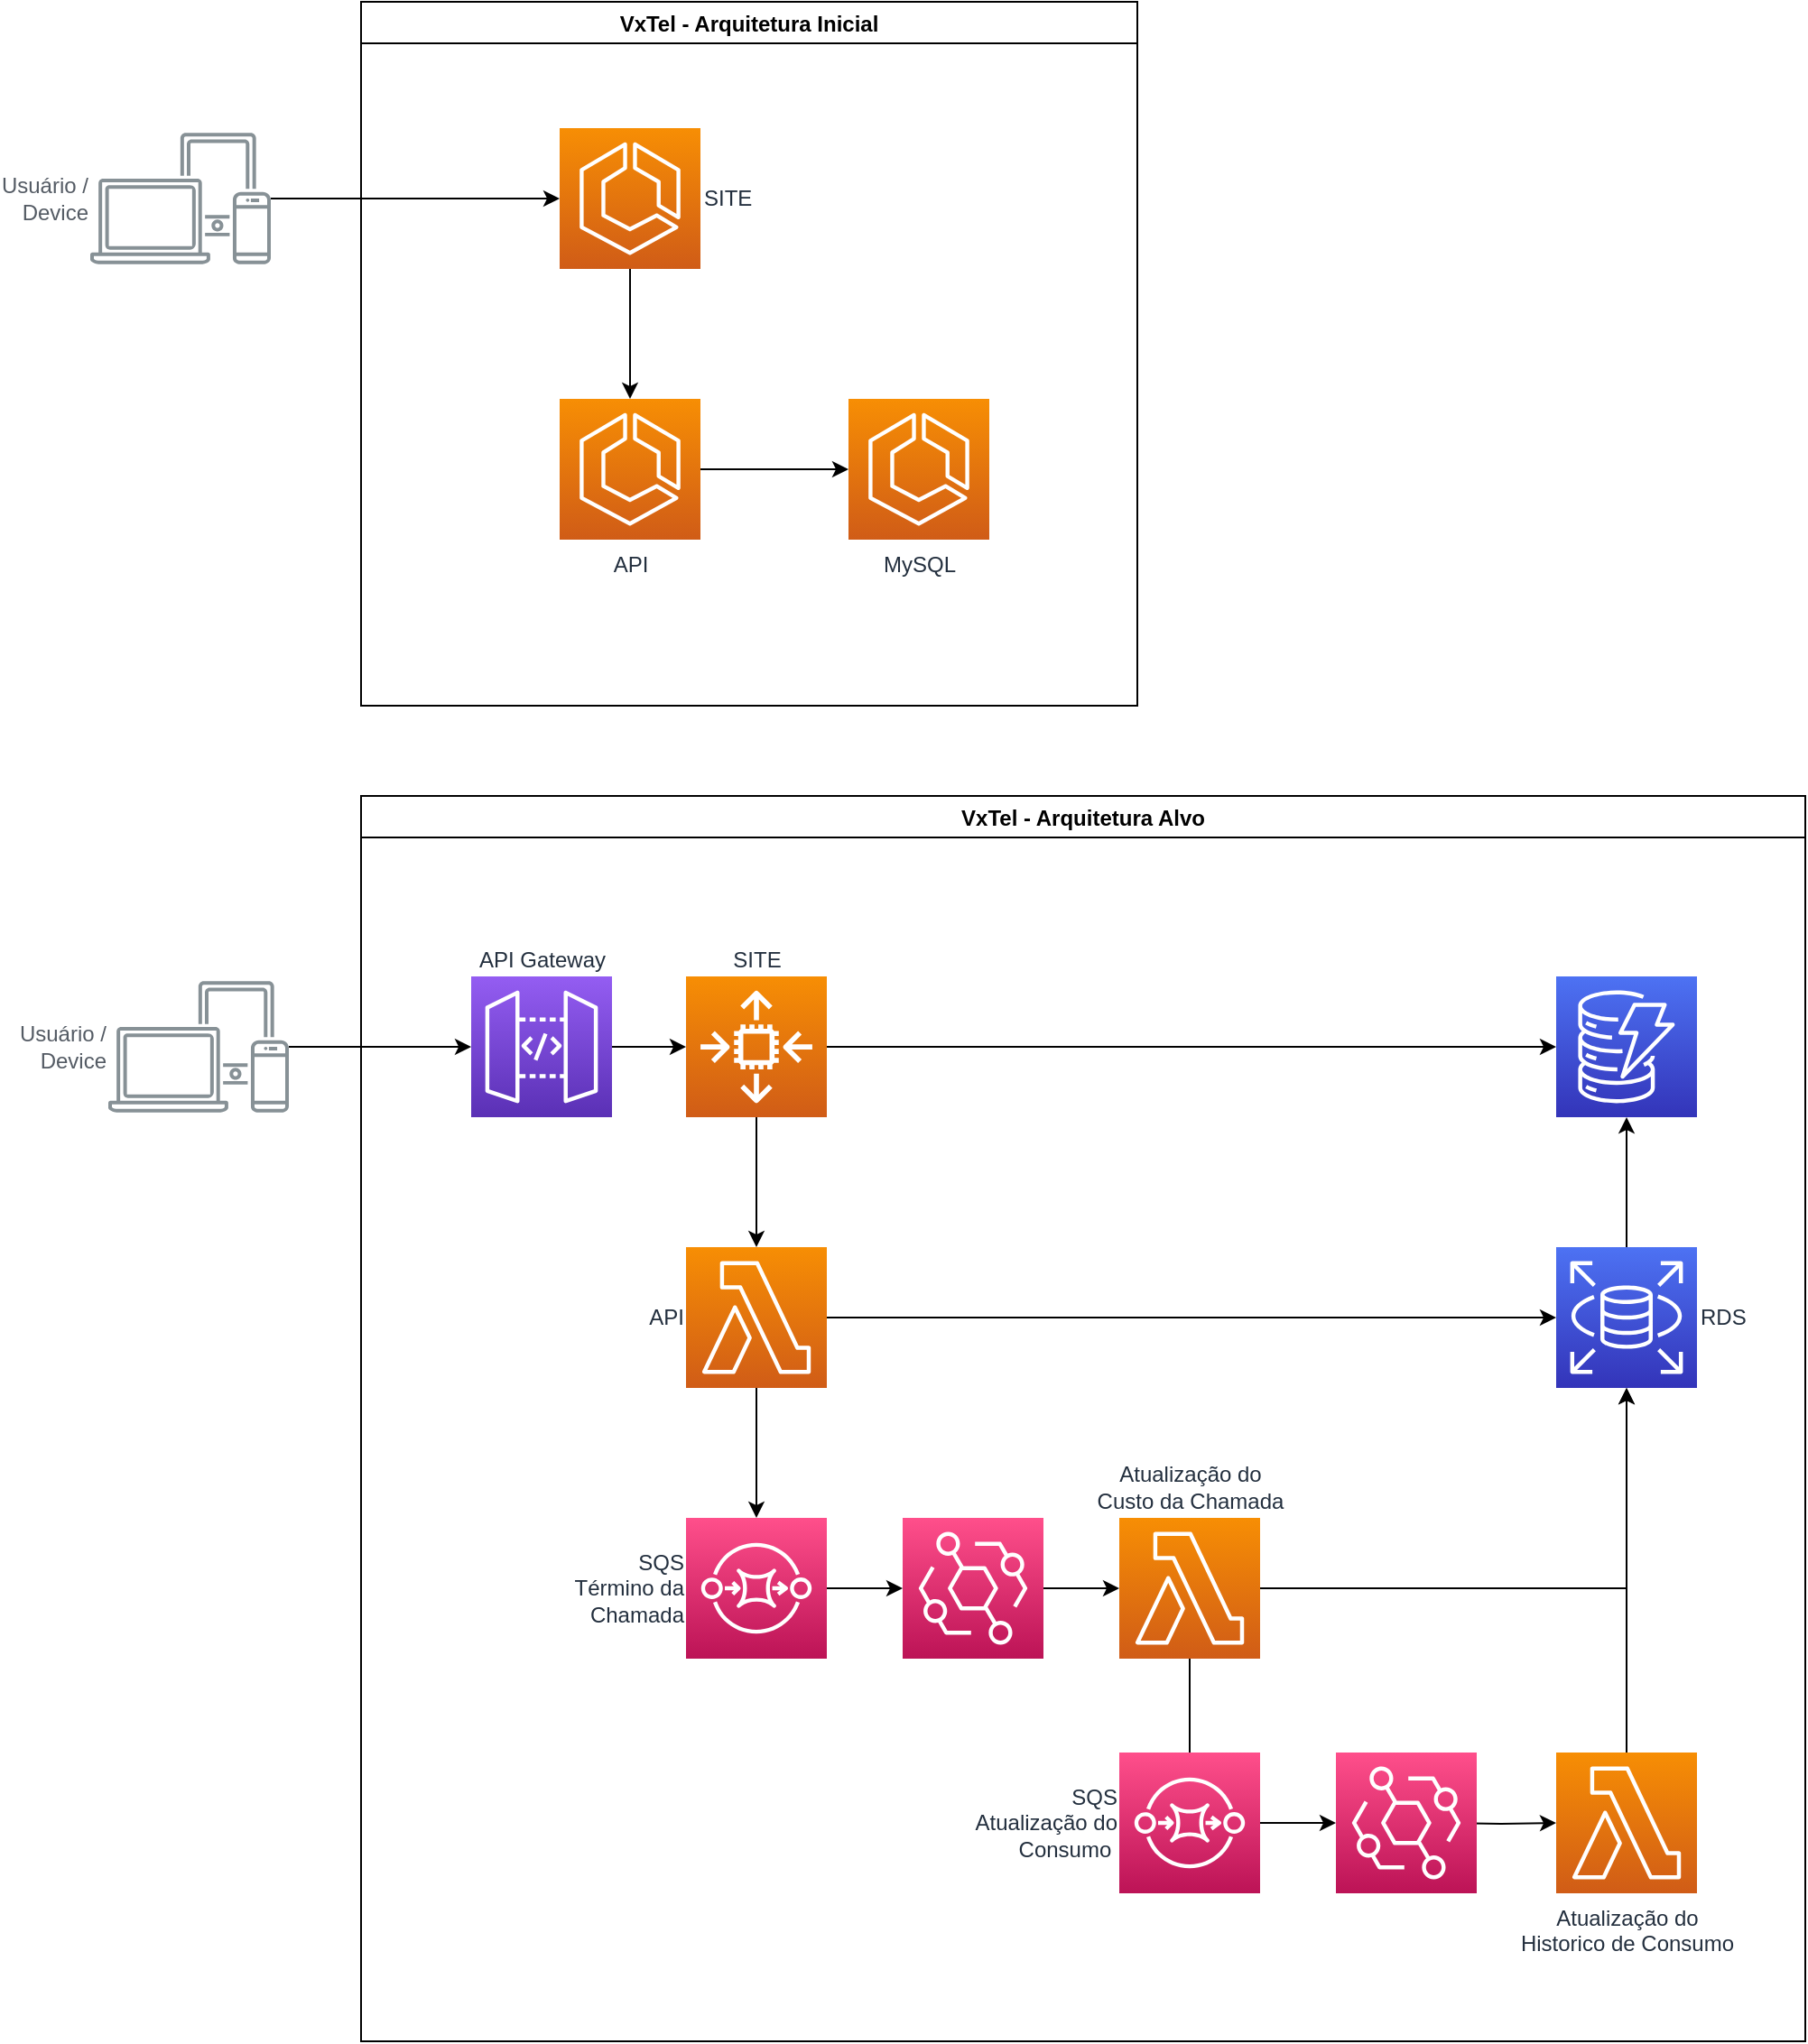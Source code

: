 <mxfile version="19.0.3" type="device"><diagram id="Ht1M8jgEwFfnCIfOTk4-" name="Page-1"><mxGraphModel dx="1421" dy="865" grid="1" gridSize="10" guides="1" tooltips="1" connect="1" arrows="1" fold="1" page="1" pageScale="1" pageWidth="1169" pageHeight="827" math="0" shadow="0"><root><mxCell id="0"/><mxCell id="1" parent="0"/><mxCell id="pFu1C4NiIMPeKxRnngNB-6" style="edgeStyle=orthogonalEdgeStyle;rounded=0;orthogonalLoop=1;jettySize=auto;html=1;entryX=0;entryY=0.5;entryDx=0;entryDy=0;entryPerimeter=0;" parent="1" source="0ta-hrHlB09KMlmIib9z-6" target="5sUX1IPB8I9UPavyuLcG-82" edge="1"><mxGeometry relative="1" as="geometry"><mxPoint x="261" y="139.059" as="targetPoint"/></mxGeometry></mxCell><mxCell id="0ta-hrHlB09KMlmIib9z-6" value="Usuário /&lt;br&gt;Device" style="sketch=0;outlineConnect=0;gradientColor=none;fontColor=#545B64;strokeColor=none;fillColor=#879196;dashed=0;verticalLabelPosition=middle;verticalAlign=middle;align=right;html=1;fontSize=12;fontStyle=0;aspect=fixed;shape=mxgraph.aws4.illustration_devices;pointerEvents=1;labelPosition=left;" parent="1" vertex="1"><mxGeometry x="60" y="102.5" width="100" height="73" as="geometry"/></mxCell><mxCell id="0ta-hrHlB09KMlmIib9z-8" value="VxTel - Arquitetura Inicial" style="swimlane;" parent="1" vertex="1"><mxGeometry x="210" y="30" width="430" height="390" as="geometry"><mxRectangle x="270" y="20" width="60" height="23" as="alternateBounds"/></mxGeometry></mxCell><mxCell id="0ta-hrHlB09KMlmIib9z-23" style="edgeStyle=orthogonalEdgeStyle;rounded=0;orthogonalLoop=1;jettySize=auto;html=1;exitX=1;exitY=0.5;exitDx=0;exitDy=0;exitPerimeter=0;" parent="0ta-hrHlB09KMlmIib9z-8" source="5sUX1IPB8I9UPavyuLcG-81" target="5sUX1IPB8I9UPavyuLcG-84" edge="1"><mxGeometry relative="1" as="geometry"><mxPoint x="248" y="259" as="sourcePoint"/><mxPoint x="270" y="259" as="targetPoint"/></mxGeometry></mxCell><mxCell id="5sUX1IPB8I9UPavyuLcG-83" style="edgeStyle=orthogonalEdgeStyle;rounded=0;orthogonalLoop=1;jettySize=auto;html=1;entryX=0.5;entryY=0;entryDx=0;entryDy=0;entryPerimeter=0;" parent="0ta-hrHlB09KMlmIib9z-8" source="5sUX1IPB8I9UPavyuLcG-82" target="5sUX1IPB8I9UPavyuLcG-81" edge="1"><mxGeometry relative="1" as="geometry"/></mxCell><mxCell id="5sUX1IPB8I9UPavyuLcG-82" value="SITE" style="sketch=0;points=[[0,0,0],[0.25,0,0],[0.5,0,0],[0.75,0,0],[1,0,0],[0,1,0],[0.25,1,0],[0.5,1,0],[0.75,1,0],[1,1,0],[0,0.25,0],[0,0.5,0],[0,0.75,0],[1,0.25,0],[1,0.5,0],[1,0.75,0]];outlineConnect=0;fontColor=#232F3E;gradientColor=#F78E04;gradientDirection=north;fillColor=#D05C17;strokeColor=#ffffff;dashed=0;verticalLabelPosition=middle;verticalAlign=middle;align=left;html=1;fontSize=12;fontStyle=0;aspect=fixed;shape=mxgraph.aws4.resourceIcon;resIcon=mxgraph.aws4.ecs;labelPosition=right;" parent="0ta-hrHlB09KMlmIib9z-8" vertex="1"><mxGeometry x="110" y="70" width="78" height="78" as="geometry"/></mxCell><mxCell id="5sUX1IPB8I9UPavyuLcG-81" value="API" style="sketch=0;points=[[0,0,0],[0.25,0,0],[0.5,0,0],[0.75,0,0],[1,0,0],[0,1,0],[0.25,1,0],[0.5,1,0],[0.75,1,0],[1,1,0],[0,0.25,0],[0,0.5,0],[0,0.75,0],[1,0.25,0],[1,0.5,0],[1,0.75,0]];outlineConnect=0;fontColor=#232F3E;gradientColor=#F78E04;gradientDirection=north;fillColor=#D05C17;strokeColor=#ffffff;dashed=0;verticalLabelPosition=bottom;verticalAlign=top;align=center;html=1;fontSize=12;fontStyle=0;aspect=fixed;shape=mxgraph.aws4.resourceIcon;resIcon=mxgraph.aws4.ecs;" parent="0ta-hrHlB09KMlmIib9z-8" vertex="1"><mxGeometry x="110" y="220" width="78" height="78" as="geometry"/></mxCell><mxCell id="5sUX1IPB8I9UPavyuLcG-84" value="MySQL" style="sketch=0;points=[[0,0,0],[0.25,0,0],[0.5,0,0],[0.75,0,0],[1,0,0],[0,1,0],[0.25,1,0],[0.5,1,0],[0.75,1,0],[1,1,0],[0,0.25,0],[0,0.5,0],[0,0.75,0],[1,0.25,0],[1,0.5,0],[1,0.75,0]];outlineConnect=0;fontColor=#232F3E;gradientColor=#F78E04;gradientDirection=north;fillColor=#D05C17;strokeColor=#ffffff;dashed=0;verticalLabelPosition=bottom;verticalAlign=top;align=center;html=1;fontSize=12;fontStyle=0;aspect=fixed;shape=mxgraph.aws4.resourceIcon;resIcon=mxgraph.aws4.ecs;" parent="0ta-hrHlB09KMlmIib9z-8" vertex="1"><mxGeometry x="270" y="220" width="78" height="78" as="geometry"/></mxCell><mxCell id="5sUX1IPB8I9UPavyuLcG-55" style="edgeStyle=orthogonalEdgeStyle;rounded=0;orthogonalLoop=1;jettySize=auto;html=1;" parent="1" source="5sUX1IPB8I9UPavyuLcG-56" target="5sUX1IPB8I9UPavyuLcG-78" edge="1"><mxGeometry relative="1" as="geometry"/></mxCell><mxCell id="5sUX1IPB8I9UPavyuLcG-56" value="Usuário /&lt;br&gt;Device" style="sketch=0;outlineConnect=0;gradientColor=none;fontColor=#545B64;strokeColor=none;fillColor=#879196;dashed=0;verticalLabelPosition=middle;verticalAlign=middle;align=right;html=1;fontSize=12;fontStyle=0;aspect=fixed;shape=mxgraph.aws4.illustration_devices;pointerEvents=1;labelPosition=left;" parent="1" vertex="1"><mxGeometry x="70" y="572.5" width="100" height="73" as="geometry"/></mxCell><mxCell id="5sUX1IPB8I9UPavyuLcG-57" value="VxTel - Arquitetura Alvo" style="swimlane;" parent="1" vertex="1"><mxGeometry x="210" y="470" width="800" height="690" as="geometry"><mxRectangle x="270" y="20" width="60" height="23" as="alternateBounds"/></mxGeometry></mxCell><mxCell id="5sUX1IPB8I9UPavyuLcG-58" style="edgeStyle=orthogonalEdgeStyle;rounded=0;orthogonalLoop=1;jettySize=auto;html=1;entryX=0.5;entryY=0;entryDx=0;entryDy=0;entryPerimeter=0;" parent="5sUX1IPB8I9UPavyuLcG-57" source="5sUX1IPB8I9UPavyuLcG-60" target="5sUX1IPB8I9UPavyuLcG-68" edge="1"><mxGeometry relative="1" as="geometry"/></mxCell><mxCell id="5sUX1IPB8I9UPavyuLcG-59" style="edgeStyle=orthogonalEdgeStyle;rounded=0;orthogonalLoop=1;jettySize=auto;html=1;entryX=0;entryY=0.5;entryDx=0;entryDy=0;entryPerimeter=0;" parent="5sUX1IPB8I9UPavyuLcG-57" source="5sUX1IPB8I9UPavyuLcG-60" target="5sUX1IPB8I9UPavyuLcG-61" edge="1"><mxGeometry relative="1" as="geometry"/></mxCell><mxCell id="5sUX1IPB8I9UPavyuLcG-60" value="API" style="sketch=0;points=[[0,0,0],[0.25,0,0],[0.5,0,0],[0.75,0,0],[1,0,0],[0,1,0],[0.25,1,0],[0.5,1,0],[0.75,1,0],[1,1,0],[0,0.25,0],[0,0.5,0],[0,0.75,0],[1,0.25,0],[1,0.5,0],[1,0.75,0]];outlineConnect=0;fontColor=#232F3E;gradientColor=#F78E04;gradientDirection=north;fillColor=#D05C17;strokeColor=#ffffff;dashed=0;verticalLabelPosition=middle;verticalAlign=middle;align=right;html=1;fontSize=12;fontStyle=0;aspect=fixed;shape=mxgraph.aws4.resourceIcon;resIcon=mxgraph.aws4.lambda;labelPosition=left;" parent="5sUX1IPB8I9UPavyuLcG-57" vertex="1"><mxGeometry x="180" y="250" width="78" height="78" as="geometry"/></mxCell><mxCell id="GdnIVjG_stGv6kBHbMiN-5" style="edgeStyle=orthogonalEdgeStyle;rounded=0;orthogonalLoop=1;jettySize=auto;html=1;exitX=0.5;exitY=0;exitDx=0;exitDy=0;exitPerimeter=0;entryX=0.5;entryY=1;entryDx=0;entryDy=0;entryPerimeter=0;" edge="1" parent="5sUX1IPB8I9UPavyuLcG-57" source="5sUX1IPB8I9UPavyuLcG-61" target="GdnIVjG_stGv6kBHbMiN-3"><mxGeometry relative="1" as="geometry"/></mxCell><mxCell id="5sUX1IPB8I9UPavyuLcG-61" value="RDS" style="sketch=0;points=[[0,0,0],[0.25,0,0],[0.5,0,0],[0.75,0,0],[1,0,0],[0,1,0],[0.25,1,0],[0.5,1,0],[0.75,1,0],[1,1,0],[0,0.25,0],[0,0.5,0],[0,0.75,0],[1,0.25,0],[1,0.5,0],[1,0.75,0]];outlineConnect=0;fontColor=#232F3E;gradientColor=#4D72F3;gradientDirection=north;fillColor=#3334B9;strokeColor=#ffffff;dashed=0;verticalLabelPosition=middle;verticalAlign=middle;align=left;html=1;fontSize=12;fontStyle=0;aspect=fixed;shape=mxgraph.aws4.resourceIcon;resIcon=mxgraph.aws4.rds;labelPosition=right;" parent="5sUX1IPB8I9UPavyuLcG-57" vertex="1"><mxGeometry x="662" y="250" width="78" height="78" as="geometry"/></mxCell><mxCell id="5sUX1IPB8I9UPavyuLcG-64" style="edgeStyle=orthogonalEdgeStyle;rounded=0;orthogonalLoop=1;jettySize=auto;html=1;" parent="5sUX1IPB8I9UPavyuLcG-57" source="5sUX1IPB8I9UPavyuLcG-65" target="5sUX1IPB8I9UPavyuLcG-61" edge="1"><mxGeometry relative="1" as="geometry"/></mxCell><mxCell id="5sUX1IPB8I9UPavyuLcG-65" value="Atualização do &lt;br&gt;Custo da Chamada" style="sketch=0;points=[[0,0,0],[0.25,0,0],[0.5,0,0],[0.75,0,0],[1,0,0],[0,1,0],[0.25,1,0],[0.5,1,0],[0.75,1,0],[1,1,0],[0,0.25,0],[0,0.5,0],[0,0.75,0],[1,0.25,0],[1,0.5,0],[1,0.75,0]];outlineConnect=0;fontColor=#232F3E;gradientColor=#F78E04;gradientDirection=north;fillColor=#D05C17;strokeColor=#ffffff;dashed=0;verticalLabelPosition=top;verticalAlign=bottom;align=center;html=1;fontSize=12;fontStyle=0;aspect=fixed;shape=mxgraph.aws4.resourceIcon;resIcon=mxgraph.aws4.lambda;labelPosition=center;" parent="5sUX1IPB8I9UPavyuLcG-57" vertex="1"><mxGeometry x="420" y="400" width="78" height="78" as="geometry"/></mxCell><mxCell id="5sUX1IPB8I9UPavyuLcG-66" style="edgeStyle=orthogonalEdgeStyle;rounded=0;orthogonalLoop=1;jettySize=auto;html=1;entryX=0;entryY=0.5;entryDx=0;entryDy=0;entryPerimeter=0;" parent="5sUX1IPB8I9UPavyuLcG-57" source="5sUX1IPB8I9UPavyuLcG-68" target="5sUX1IPB8I9UPavyuLcG-70" edge="1"><mxGeometry relative="1" as="geometry"/></mxCell><mxCell id="5sUX1IPB8I9UPavyuLcG-67" style="edgeStyle=orthogonalEdgeStyle;rounded=0;orthogonalLoop=1;jettySize=auto;html=1;entryX=0;entryY=0.5;entryDx=0;entryDy=0;entryPerimeter=0;exitX=1;exitY=0.5;exitDx=0;exitDy=0;exitPerimeter=0;startArrow=none;" parent="5sUX1IPB8I9UPavyuLcG-57" source="5sUX1IPB8I9UPavyuLcG-75" target="5sUX1IPB8I9UPavyuLcG-73" edge="1"><mxGeometry relative="1" as="geometry"/></mxCell><mxCell id="5sUX1IPB8I9UPavyuLcG-68" value="SQS &lt;br&gt;Término da &lt;br&gt;Chamada" style="sketch=0;points=[[0,0,0],[0.25,0,0],[0.5,0,0],[0.75,0,0],[1,0,0],[0,1,0],[0.25,1,0],[0.5,1,0],[0.75,1,0],[1,1,0],[0,0.25,0],[0,0.5,0],[0,0.75,0],[1,0.25,0],[1,0.5,0],[1,0.75,0]];outlineConnect=0;fontColor=#232F3E;gradientColor=#FF4F8B;gradientDirection=north;fillColor=#BC1356;strokeColor=#ffffff;dashed=0;verticalLabelPosition=middle;verticalAlign=middle;align=right;html=1;fontSize=12;fontStyle=0;aspect=fixed;shape=mxgraph.aws4.resourceIcon;resIcon=mxgraph.aws4.sqs;labelPosition=left;" parent="5sUX1IPB8I9UPavyuLcG-57" vertex="1"><mxGeometry x="180" y="400" width="78" height="78" as="geometry"/></mxCell><mxCell id="5sUX1IPB8I9UPavyuLcG-69" style="edgeStyle=orthogonalEdgeStyle;rounded=0;orthogonalLoop=1;jettySize=auto;html=1;entryX=0;entryY=0.5;entryDx=0;entryDy=0;entryPerimeter=0;" parent="5sUX1IPB8I9UPavyuLcG-57" source="5sUX1IPB8I9UPavyuLcG-70" target="5sUX1IPB8I9UPavyuLcG-65" edge="1"><mxGeometry relative="1" as="geometry"/></mxCell><mxCell id="5sUX1IPB8I9UPavyuLcG-70" value="" style="sketch=0;points=[[0,0,0],[0.25,0,0],[0.5,0,0],[0.75,0,0],[1,0,0],[0,1,0],[0.25,1,0],[0.5,1,0],[0.75,1,0],[1,1,0],[0,0.25,0],[0,0.5,0],[0,0.75,0],[1,0.25,0],[1,0.5,0],[1,0.75,0]];outlineConnect=0;fontColor=#232F3E;gradientColor=#FF4F8B;gradientDirection=north;fillColor=#BC1356;strokeColor=#ffffff;dashed=0;verticalLabelPosition=bottom;verticalAlign=top;align=center;html=1;fontSize=12;fontStyle=0;aspect=fixed;shape=mxgraph.aws4.resourceIcon;resIcon=mxgraph.aws4.eventbridge;" parent="5sUX1IPB8I9UPavyuLcG-57" vertex="1"><mxGeometry x="300" y="400" width="78" height="78" as="geometry"/></mxCell><mxCell id="5sUX1IPB8I9UPavyuLcG-71" value="Atualização do &lt;br&gt;Historico de Consumo" style="sketch=0;points=[[0,0,0],[0.25,0,0],[0.5,0,0],[0.75,0,0],[1,0,0],[0,1,0],[0.25,1,0],[0.5,1,0],[0.75,1,0],[1,1,0],[0,0.25,0],[0,0.5,0],[0,0.75,0],[1,0.25,0],[1,0.5,0],[1,0.75,0]];outlineConnect=0;fontColor=#232F3E;gradientColor=#F78E04;gradientDirection=north;fillColor=#D05C17;strokeColor=#ffffff;dashed=0;verticalLabelPosition=bottom;verticalAlign=top;align=center;html=1;fontSize=12;fontStyle=0;aspect=fixed;shape=mxgraph.aws4.resourceIcon;resIcon=mxgraph.aws4.lambda;" parent="5sUX1IPB8I9UPavyuLcG-57" vertex="1"><mxGeometry x="662" y="530" width="78" height="78" as="geometry"/></mxCell><mxCell id="5sUX1IPB8I9UPavyuLcG-72" style="edgeStyle=orthogonalEdgeStyle;rounded=0;orthogonalLoop=1;jettySize=auto;html=1;entryX=0;entryY=0.5;entryDx=0;entryDy=0;entryPerimeter=0;" parent="5sUX1IPB8I9UPavyuLcG-57" target="5sUX1IPB8I9UPavyuLcG-71" edge="1"><mxGeometry relative="1" as="geometry"><mxPoint x="600" y="569" as="sourcePoint"/></mxGeometry></mxCell><mxCell id="5sUX1IPB8I9UPavyuLcG-73" value="" style="sketch=0;points=[[0,0,0],[0.25,0,0],[0.5,0,0],[0.75,0,0],[1,0,0],[0,1,0],[0.25,1,0],[0.5,1,0],[0.75,1,0],[1,1,0],[0,0.25,0],[0,0.5,0],[0,0.75,0],[1,0.25,0],[1,0.5,0],[1,0.75,0]];outlineConnect=0;fontColor=#232F3E;gradientColor=#FF4F8B;gradientDirection=north;fillColor=#BC1356;strokeColor=#ffffff;dashed=0;verticalLabelPosition=bottom;verticalAlign=top;align=center;html=1;fontSize=12;fontStyle=0;aspect=fixed;shape=mxgraph.aws4.resourceIcon;resIcon=mxgraph.aws4.eventbridge;" parent="5sUX1IPB8I9UPavyuLcG-57" vertex="1"><mxGeometry x="540" y="530" width="78" height="78" as="geometry"/></mxCell><mxCell id="5sUX1IPB8I9UPavyuLcG-74" style="edgeStyle=orthogonalEdgeStyle;rounded=0;orthogonalLoop=1;jettySize=auto;html=1;" parent="5sUX1IPB8I9UPavyuLcG-57" source="5sUX1IPB8I9UPavyuLcG-71" target="5sUX1IPB8I9UPavyuLcG-61" edge="1"><mxGeometry relative="1" as="geometry"><mxPoint x="512" y="330" as="targetPoint"/></mxGeometry></mxCell><mxCell id="5sUX1IPB8I9UPavyuLcG-75" value="SQS &lt;br&gt;Atualização do &lt;br&gt;Consumo&amp;nbsp;" style="sketch=0;points=[[0,0,0],[0.25,0,0],[0.5,0,0],[0.75,0,0],[1,0,0],[0,1,0],[0.25,1,0],[0.5,1,0],[0.75,1,0],[1,1,0],[0,0.25,0],[0,0.5,0],[0,0.75,0],[1,0.25,0],[1,0.5,0],[1,0.75,0]];outlineConnect=0;fontColor=#232F3E;gradientColor=#FF4F8B;gradientDirection=north;fillColor=#BC1356;strokeColor=#ffffff;dashed=0;verticalLabelPosition=middle;verticalAlign=middle;align=right;html=1;fontSize=12;fontStyle=0;aspect=fixed;shape=mxgraph.aws4.resourceIcon;resIcon=mxgraph.aws4.sqs;labelPosition=left;" parent="5sUX1IPB8I9UPavyuLcG-57" vertex="1"><mxGeometry x="420" y="530" width="78" height="78" as="geometry"/></mxCell><mxCell id="5sUX1IPB8I9UPavyuLcG-76" value="" style="edgeStyle=orthogonalEdgeStyle;rounded=0;orthogonalLoop=1;jettySize=auto;html=1;entryX=0.5;entryY=0;entryDx=0;entryDy=0;entryPerimeter=0;exitX=0.5;exitY=1;exitDx=0;exitDy=0;exitPerimeter=0;endArrow=none;" parent="5sUX1IPB8I9UPavyuLcG-57" source="5sUX1IPB8I9UPavyuLcG-65" target="5sUX1IPB8I9UPavyuLcG-75" edge="1"><mxGeometry relative="1" as="geometry"><mxPoint x="309" y="488" as="sourcePoint"/><mxPoint x="740" y="579" as="targetPoint"/></mxGeometry></mxCell><mxCell id="5sUX1IPB8I9UPavyuLcG-77" style="edgeStyle=orthogonalEdgeStyle;rounded=0;orthogonalLoop=1;jettySize=auto;html=1;" parent="5sUX1IPB8I9UPavyuLcG-57" source="5sUX1IPB8I9UPavyuLcG-78" target="GdnIVjG_stGv6kBHbMiN-1" edge="1"><mxGeometry relative="1" as="geometry"><mxPoint x="180" y="139" as="targetPoint"/></mxGeometry></mxCell><mxCell id="5sUX1IPB8I9UPavyuLcG-78" value="API Gateway" style="sketch=0;points=[[0,0,0],[0.25,0,0],[0.5,0,0],[0.75,0,0],[1,0,0],[0,1,0],[0.25,1,0],[0.5,1,0],[0.75,1,0],[1,1,0],[0,0.25,0],[0,0.5,0],[0,0.75,0],[1,0.25,0],[1,0.5,0],[1,0.75,0]];outlineConnect=0;fontColor=#232F3E;gradientColor=#945DF2;gradientDirection=north;fillColor=#5A30B5;strokeColor=#ffffff;dashed=0;verticalLabelPosition=top;verticalAlign=bottom;align=center;html=1;fontSize=12;fontStyle=0;aspect=fixed;shape=mxgraph.aws4.resourceIcon;resIcon=mxgraph.aws4.api_gateway;labelPosition=center;" parent="5sUX1IPB8I9UPavyuLcG-57" vertex="1"><mxGeometry x="61" y="100" width="78" height="78" as="geometry"/></mxCell><mxCell id="5sUX1IPB8I9UPavyuLcG-79" style="edgeStyle=orthogonalEdgeStyle;rounded=0;orthogonalLoop=1;jettySize=auto;html=1;entryX=0.5;entryY=0;entryDx=0;entryDy=0;entryPerimeter=0;exitX=0.5;exitY=1;exitDx=0;exitDy=0;exitPerimeter=0;" parent="5sUX1IPB8I9UPavyuLcG-57" source="GdnIVjG_stGv6kBHbMiN-1" target="5sUX1IPB8I9UPavyuLcG-60" edge="1"><mxGeometry relative="1" as="geometry"><mxPoint x="219" y="178" as="sourcePoint"/><mxPoint x="100" y="250" as="targetPoint"/></mxGeometry></mxCell><mxCell id="GdnIVjG_stGv6kBHbMiN-4" style="edgeStyle=orthogonalEdgeStyle;rounded=0;orthogonalLoop=1;jettySize=auto;html=1;entryX=0;entryY=0.5;entryDx=0;entryDy=0;entryPerimeter=0;" edge="1" parent="5sUX1IPB8I9UPavyuLcG-57" source="GdnIVjG_stGv6kBHbMiN-1" target="GdnIVjG_stGv6kBHbMiN-3"><mxGeometry relative="1" as="geometry"/></mxCell><mxCell id="GdnIVjG_stGv6kBHbMiN-1" value="SITE" style="sketch=0;points=[[0,0,0],[0.25,0,0],[0.5,0,0],[0.75,0,0],[1,0,0],[0,1,0],[0.25,1,0],[0.5,1,0],[0.75,1,0],[1,1,0],[0,0.25,0],[0,0.5,0],[0,0.75,0],[1,0.25,0],[1,0.5,0],[1,0.75,0]];outlineConnect=0;fontColor=#232F3E;gradientColor=#F78E04;gradientDirection=north;fillColor=#D05C17;strokeColor=#ffffff;dashed=0;verticalLabelPosition=top;verticalAlign=bottom;align=center;html=1;fontSize=12;fontStyle=0;aspect=fixed;shape=mxgraph.aws4.resourceIcon;resIcon=mxgraph.aws4.auto_scaling2;labelPosition=center;" vertex="1" parent="5sUX1IPB8I9UPavyuLcG-57"><mxGeometry x="180" y="100" width="78" height="78" as="geometry"/></mxCell><mxCell id="GdnIVjG_stGv6kBHbMiN-3" value="" style="sketch=0;points=[[0,0,0],[0.25,0,0],[0.5,0,0],[0.75,0,0],[1,0,0],[0,1,0],[0.25,1,0],[0.5,1,0],[0.75,1,0],[1,1,0],[0,0.25,0],[0,0.5,0],[0,0.75,0],[1,0.25,0],[1,0.5,0],[1,0.75,0]];outlineConnect=0;fontColor=#232F3E;gradientColor=#4D72F3;gradientDirection=north;fillColor=#3334B9;strokeColor=#ffffff;dashed=0;verticalLabelPosition=bottom;verticalAlign=top;align=center;html=1;fontSize=12;fontStyle=0;aspect=fixed;shape=mxgraph.aws4.resourceIcon;resIcon=mxgraph.aws4.dynamodb;" vertex="1" parent="5sUX1IPB8I9UPavyuLcG-57"><mxGeometry x="662" y="100" width="78" height="78" as="geometry"/></mxCell></root></mxGraphModel></diagram></mxfile>